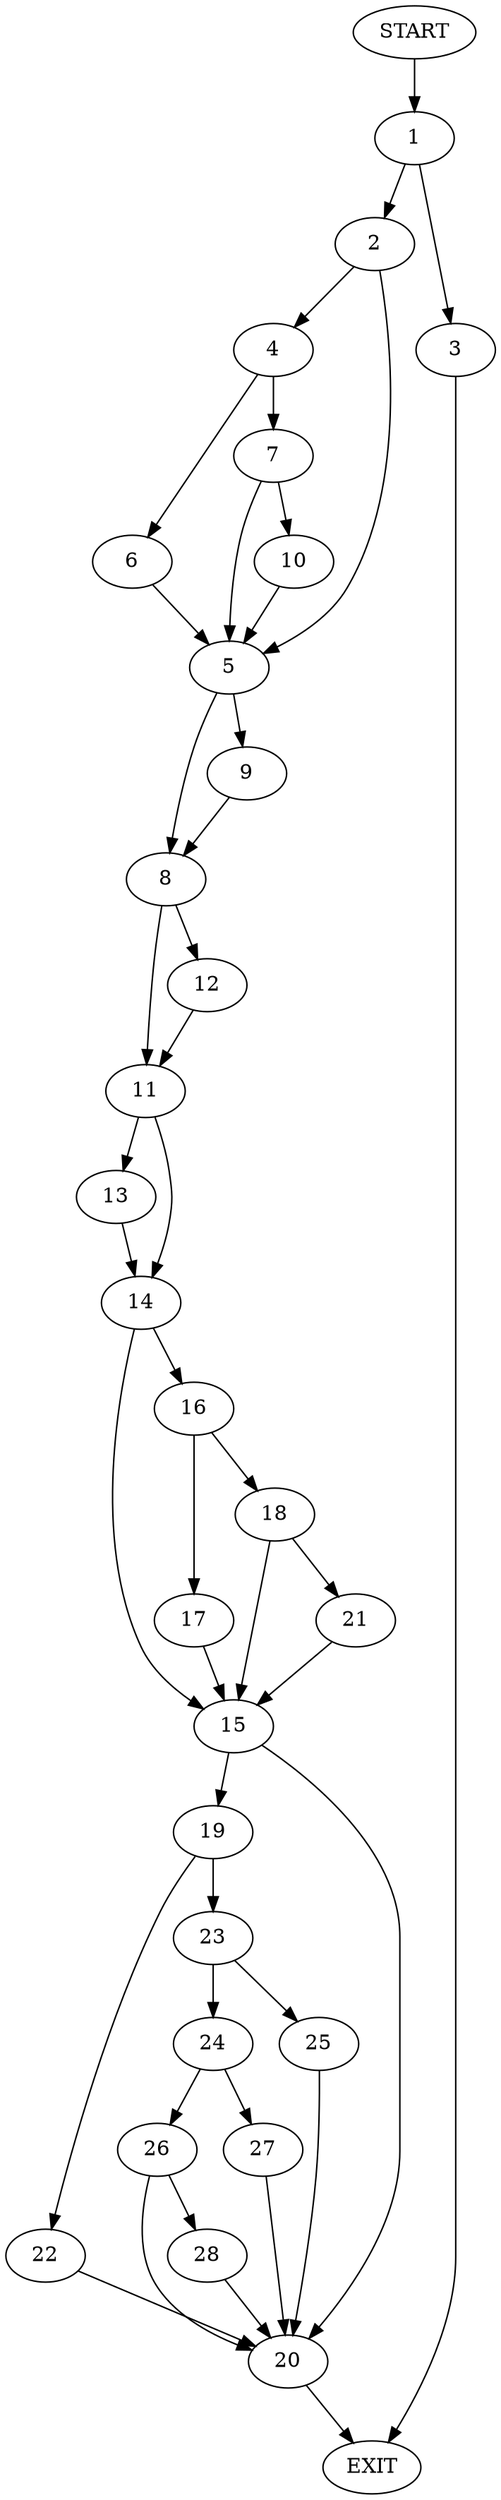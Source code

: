 digraph {
0 [label="START"]
29 [label="EXIT"]
0 -> 1
1 -> 2
1 -> 3
2 -> 4
2 -> 5
3 -> 29
4 -> 6
4 -> 7
5 -> 8
5 -> 9
6 -> 5
7 -> 5
7 -> 10
10 -> 5
8 -> 11
8 -> 12
9 -> 8
11 -> 13
11 -> 14
12 -> 11
14 -> 15
14 -> 16
13 -> 14
16 -> 17
16 -> 18
15 -> 19
15 -> 20
17 -> 15
18 -> 15
18 -> 21
21 -> 15
20 -> 29
19 -> 22
19 -> 23
23 -> 24
23 -> 25
22 -> 20
25 -> 20
24 -> 26
24 -> 27
27 -> 20
26 -> 28
26 -> 20
28 -> 20
}
